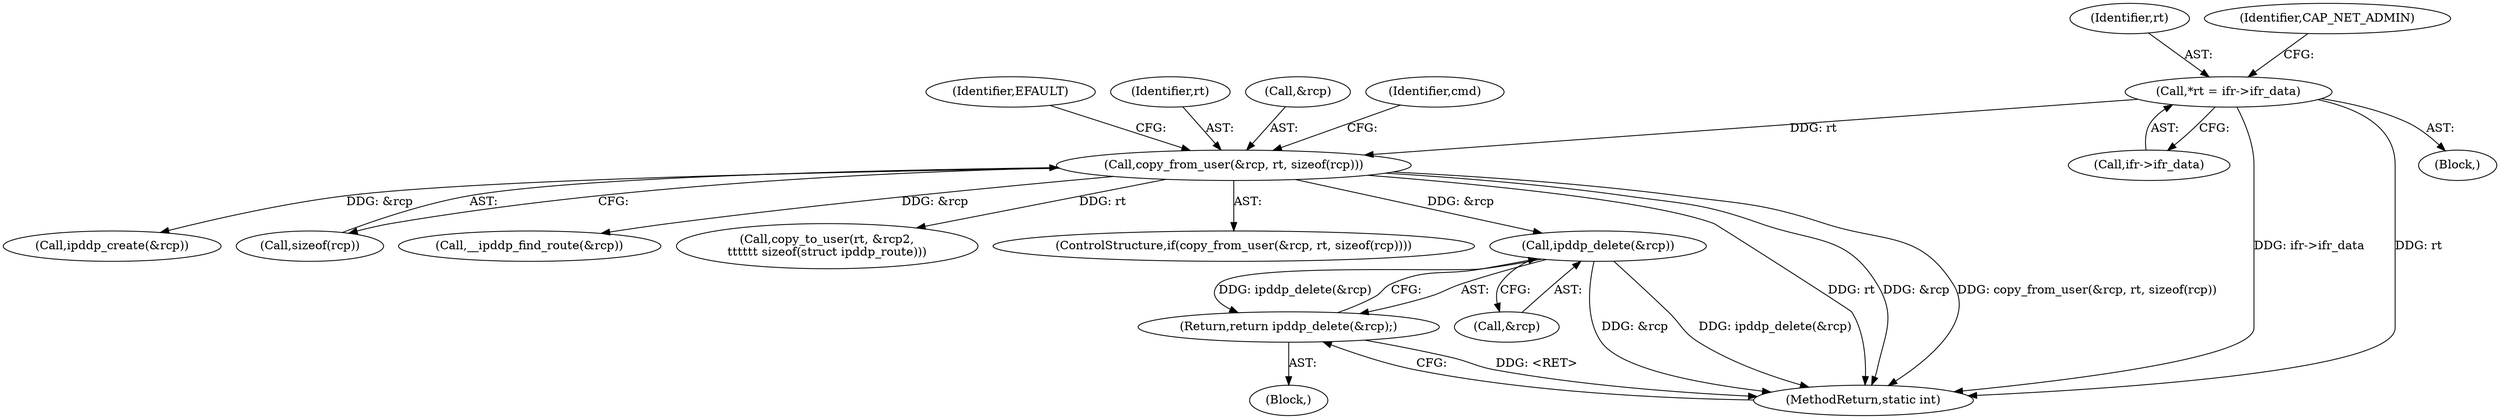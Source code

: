 digraph "0_linux_9824dfae5741275473a23a7ed5756c7b6efacc9d@API" {
"1000180" [label="(Call,ipddp_delete(&rcp))"];
"1000122" [label="(Call,copy_from_user(&rcp, rt, sizeof(rcp)))"];
"1000106" [label="(Call,*rt = ifr->ifr_data)"];
"1000179" [label="(Return,return ipddp_delete(&rcp);)"];
"1000108" [label="(Call,ifr->ifr_data)"];
"1000136" [label="(Call,ipddp_create(&rcp))"];
"1000107" [label="(Identifier,rt)"];
"1000187" [label="(MethodReturn,static int)"];
"1000181" [label="(Call,&rcp)"];
"1000130" [label="(Identifier,EFAULT)"];
"1000180" [label="(Call,ipddp_delete(&rcp))"];
"1000106" [label="(Call,*rt = ifr->ifr_data)"];
"1000122" [label="(Call,copy_from_user(&rcp, rt, sizeof(rcp)))"];
"1000117" [label="(Identifier,CAP_NET_ADMIN)"];
"1000125" [label="(Identifier,rt)"];
"1000133" [label="(Block,)"];
"1000123" [label="(Call,&rcp)"];
"1000126" [label="(Call,sizeof(rcp))"];
"1000104" [label="(Block,)"];
"1000132" [label="(Identifier,cmd)"];
"1000145" [label="(Call,__ipddp_find_route(&rcp))"];
"1000179" [label="(Return,return ipddp_delete(&rcp);)"];
"1000163" [label="(Call,copy_to_user(rt, &rcp2,\n\t\t\t\t\t\t sizeof(struct ipddp_route)))"];
"1000121" [label="(ControlStructure,if(copy_from_user(&rcp, rt, sizeof(rcp))))"];
"1000180" -> "1000179"  [label="AST: "];
"1000180" -> "1000181"  [label="CFG: "];
"1000181" -> "1000180"  [label="AST: "];
"1000179" -> "1000180"  [label="CFG: "];
"1000180" -> "1000187"  [label="DDG: &rcp"];
"1000180" -> "1000187"  [label="DDG: ipddp_delete(&rcp)"];
"1000180" -> "1000179"  [label="DDG: ipddp_delete(&rcp)"];
"1000122" -> "1000180"  [label="DDG: &rcp"];
"1000122" -> "1000121"  [label="AST: "];
"1000122" -> "1000126"  [label="CFG: "];
"1000123" -> "1000122"  [label="AST: "];
"1000125" -> "1000122"  [label="AST: "];
"1000126" -> "1000122"  [label="AST: "];
"1000130" -> "1000122"  [label="CFG: "];
"1000132" -> "1000122"  [label="CFG: "];
"1000122" -> "1000187"  [label="DDG: rt"];
"1000122" -> "1000187"  [label="DDG: &rcp"];
"1000122" -> "1000187"  [label="DDG: copy_from_user(&rcp, rt, sizeof(rcp))"];
"1000106" -> "1000122"  [label="DDG: rt"];
"1000122" -> "1000136"  [label="DDG: &rcp"];
"1000122" -> "1000145"  [label="DDG: &rcp"];
"1000122" -> "1000163"  [label="DDG: rt"];
"1000106" -> "1000104"  [label="AST: "];
"1000106" -> "1000108"  [label="CFG: "];
"1000107" -> "1000106"  [label="AST: "];
"1000108" -> "1000106"  [label="AST: "];
"1000117" -> "1000106"  [label="CFG: "];
"1000106" -> "1000187"  [label="DDG: ifr->ifr_data"];
"1000106" -> "1000187"  [label="DDG: rt"];
"1000179" -> "1000133"  [label="AST: "];
"1000187" -> "1000179"  [label="CFG: "];
"1000179" -> "1000187"  [label="DDG: <RET>"];
}
